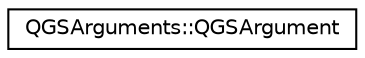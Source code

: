 digraph "类继承关系图"
{
  edge [fontname="Helvetica",fontsize="10",labelfontname="Helvetica",labelfontsize="10"];
  node [fontname="Helvetica",fontsize="10",shape=record];
  rankdir="LR";
  Node0 [label="QGSArguments::QGSArgument",height=0.2,width=0.4,color="black", fillcolor="white", style="filled",URL="$class_q_g_s_arguments_1_1_q_g_s_argument.html"];
}
